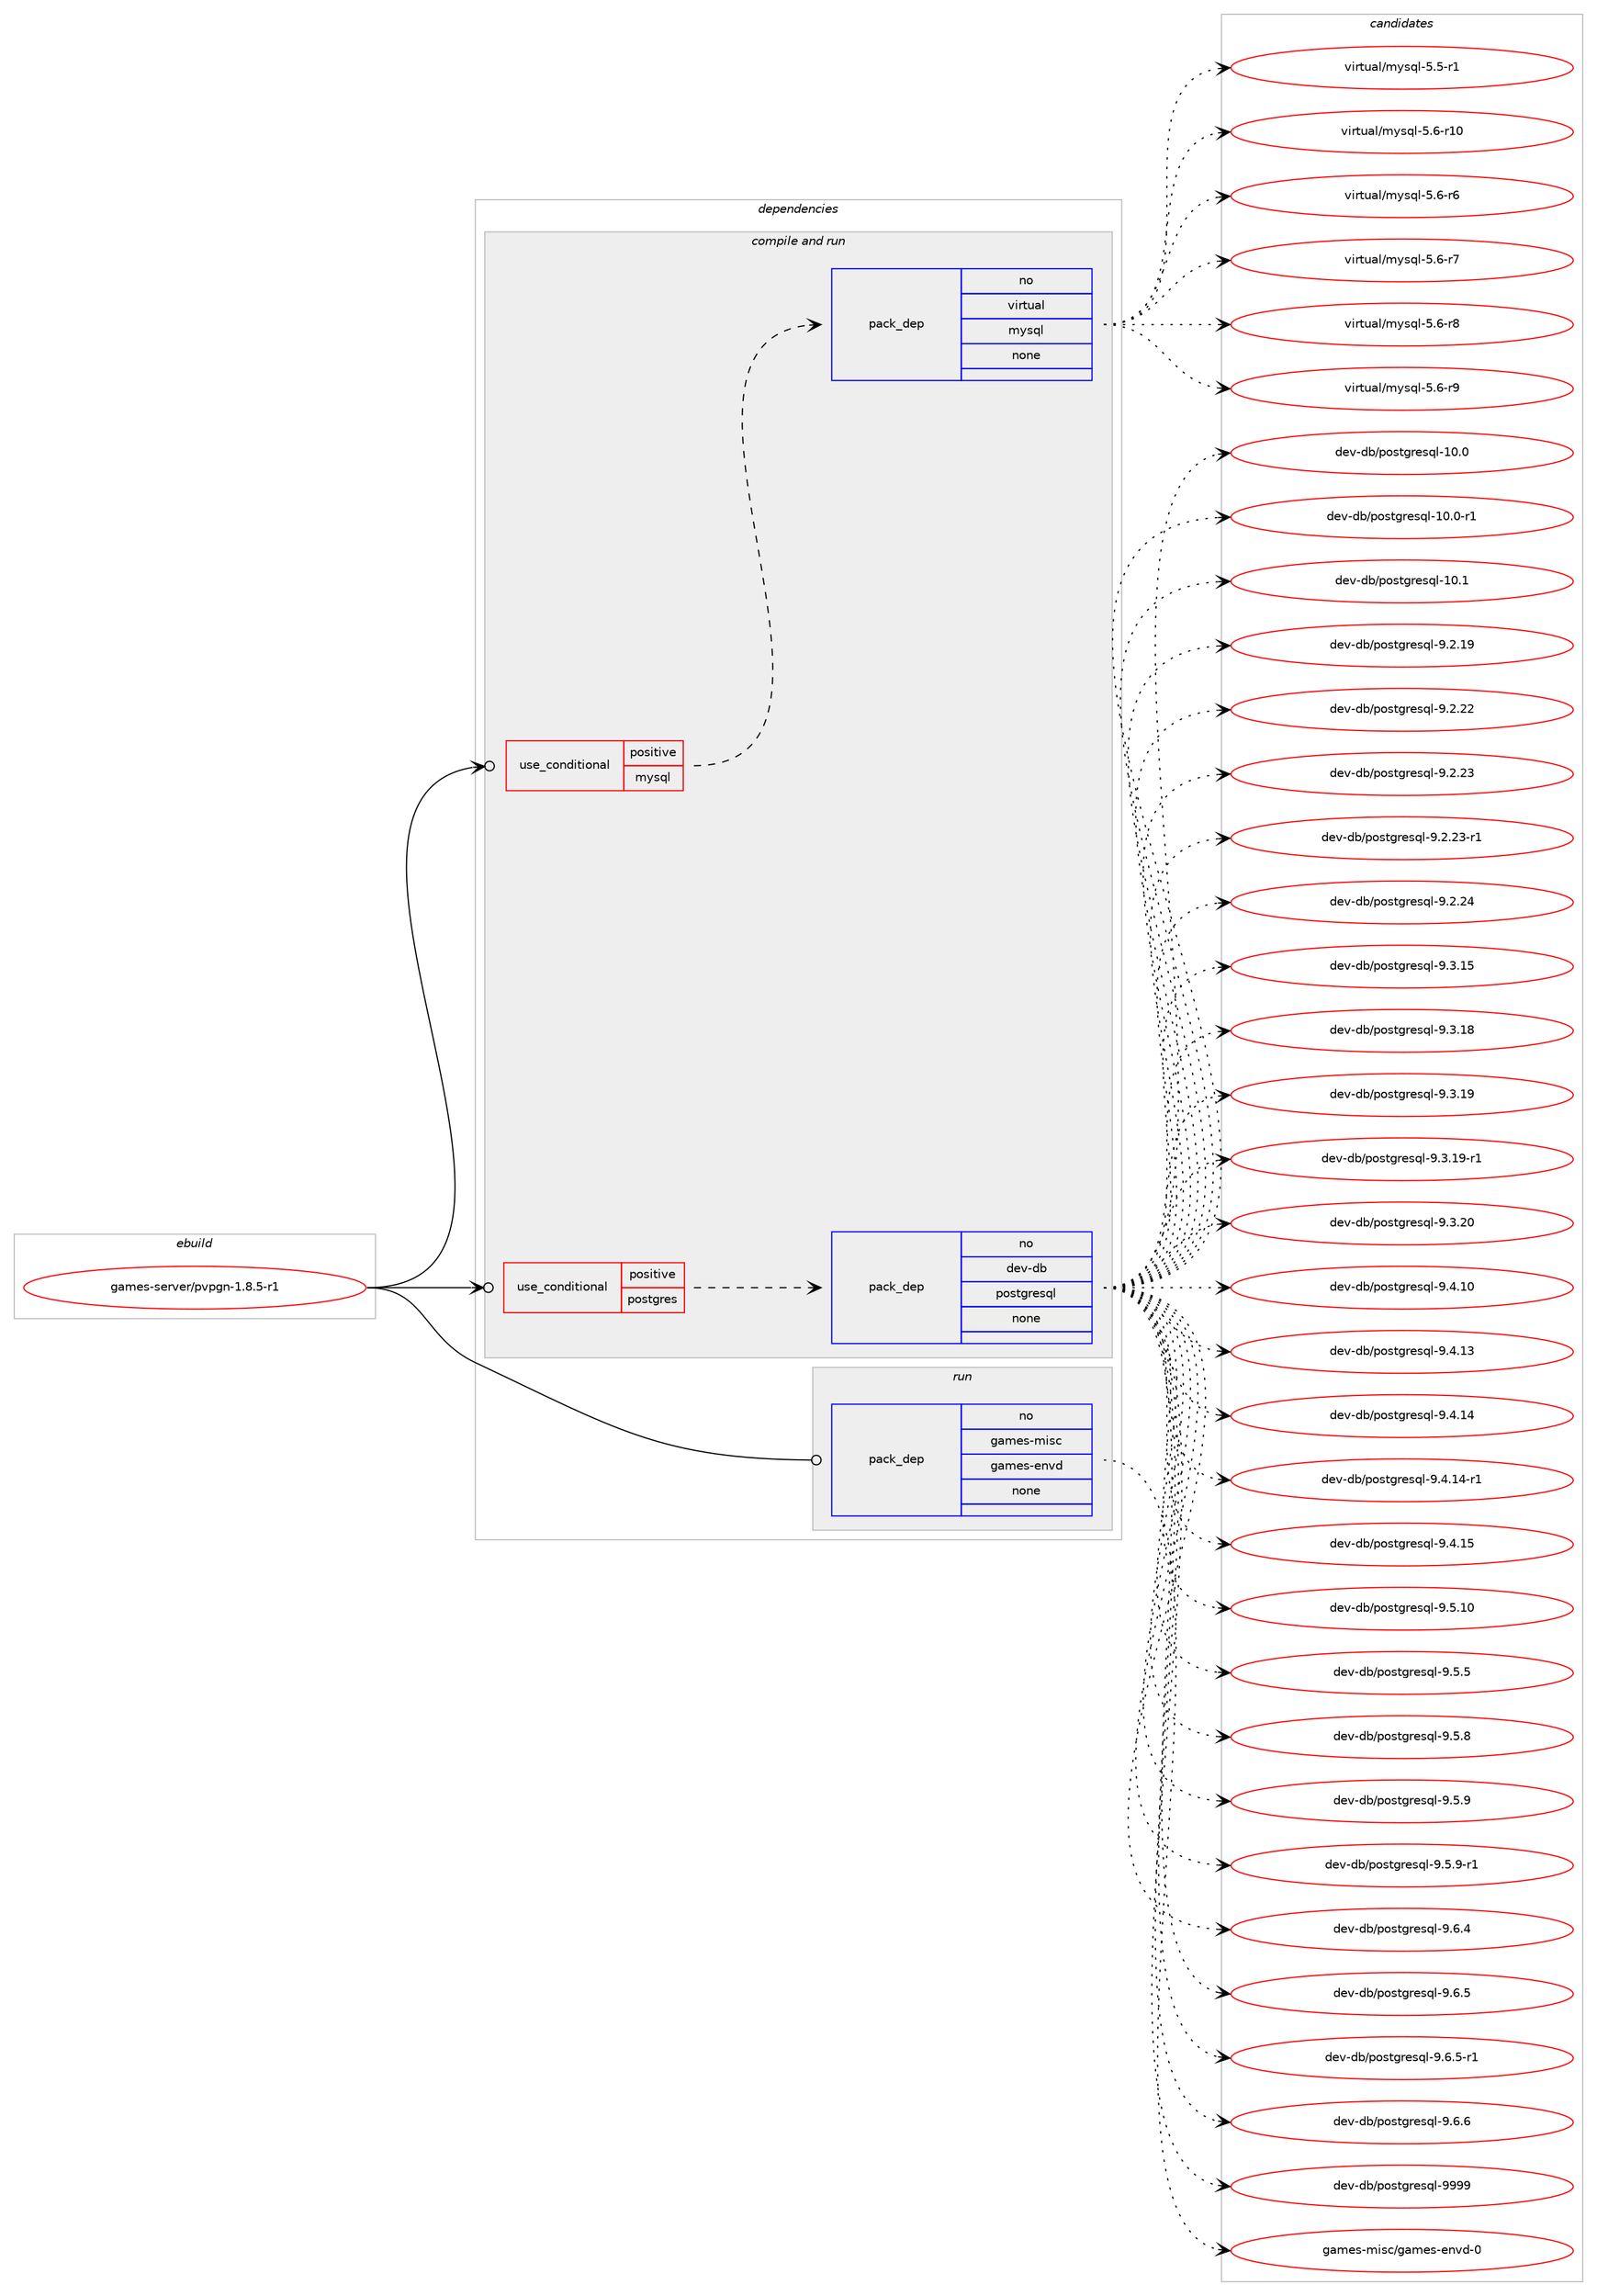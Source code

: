 digraph prolog {

# *************
# Graph options
# *************

newrank=true;
concentrate=true;
compound=true;
graph [rankdir=LR,fontname=Helvetica,fontsize=10,ranksep=1.5];#, ranksep=2.5, nodesep=0.2];
edge  [arrowhead=vee];
node  [fontname=Helvetica,fontsize=10];

# **********
# The ebuild
# **********

subgraph cluster_leftcol {
color=gray;
rank=same;
label=<<i>ebuild</i>>;
id [label="games-server/pvpgn-1.8.5-r1", color=red, width=4, href="../games-server/pvpgn-1.8.5-r1.svg"];
}

# ****************
# The dependencies
# ****************

subgraph cluster_midcol {
color=gray;
label=<<i>dependencies</i>>;
subgraph cluster_compile {
fillcolor="#eeeeee";
style=filled;
label=<<i>compile</i>>;
}
subgraph cluster_compileandrun {
fillcolor="#eeeeee";
style=filled;
label=<<i>compile and run</i>>;
subgraph cond81004 {
dependency303159 [label=<<TABLE BORDER="0" CELLBORDER="1" CELLSPACING="0" CELLPADDING="4"><TR><TD ROWSPAN="3" CELLPADDING="10">use_conditional</TD></TR><TR><TD>positive</TD></TR><TR><TD>mysql</TD></TR></TABLE>>, shape=none, color=red];
subgraph pack217405 {
dependency303160 [label=<<TABLE BORDER="0" CELLBORDER="1" CELLSPACING="0" CELLPADDING="4" WIDTH="220"><TR><TD ROWSPAN="6" CELLPADDING="30">pack_dep</TD></TR><TR><TD WIDTH="110">no</TD></TR><TR><TD>virtual</TD></TR><TR><TD>mysql</TD></TR><TR><TD>none</TD></TR><TR><TD></TD></TR></TABLE>>, shape=none, color=blue];
}
dependency303159:e -> dependency303160:w [weight=20,style="dashed",arrowhead="vee"];
}
id:e -> dependency303159:w [weight=20,style="solid",arrowhead="odotvee"];
subgraph cond81005 {
dependency303161 [label=<<TABLE BORDER="0" CELLBORDER="1" CELLSPACING="0" CELLPADDING="4"><TR><TD ROWSPAN="3" CELLPADDING="10">use_conditional</TD></TR><TR><TD>positive</TD></TR><TR><TD>postgres</TD></TR></TABLE>>, shape=none, color=red];
subgraph pack217406 {
dependency303162 [label=<<TABLE BORDER="0" CELLBORDER="1" CELLSPACING="0" CELLPADDING="4" WIDTH="220"><TR><TD ROWSPAN="6" CELLPADDING="30">pack_dep</TD></TR><TR><TD WIDTH="110">no</TD></TR><TR><TD>dev-db</TD></TR><TR><TD>postgresql</TD></TR><TR><TD>none</TD></TR><TR><TD></TD></TR></TABLE>>, shape=none, color=blue];
}
dependency303161:e -> dependency303162:w [weight=20,style="dashed",arrowhead="vee"];
}
id:e -> dependency303161:w [weight=20,style="solid",arrowhead="odotvee"];
}
subgraph cluster_run {
fillcolor="#eeeeee";
style=filled;
label=<<i>run</i>>;
subgraph pack217407 {
dependency303163 [label=<<TABLE BORDER="0" CELLBORDER="1" CELLSPACING="0" CELLPADDING="4" WIDTH="220"><TR><TD ROWSPAN="6" CELLPADDING="30">pack_dep</TD></TR><TR><TD WIDTH="110">no</TD></TR><TR><TD>games-misc</TD></TR><TR><TD>games-envd</TD></TR><TR><TD>none</TD></TR><TR><TD></TD></TR></TABLE>>, shape=none, color=blue];
}
id:e -> dependency303163:w [weight=20,style="solid",arrowhead="odot"];
}
}

# **************
# The candidates
# **************

subgraph cluster_choices {
rank=same;
color=gray;
label=<<i>candidates</i>>;

subgraph choice217405 {
color=black;
nodesep=1;
choice1181051141161179710847109121115113108455346534511449 [label="virtual/mysql-5.5-r1", color=red, width=4,href="../virtual/mysql-5.5-r1.svg"];
choice118105114116117971084710912111511310845534654451144948 [label="virtual/mysql-5.6-r10", color=red, width=4,href="../virtual/mysql-5.6-r10.svg"];
choice1181051141161179710847109121115113108455346544511454 [label="virtual/mysql-5.6-r6", color=red, width=4,href="../virtual/mysql-5.6-r6.svg"];
choice1181051141161179710847109121115113108455346544511455 [label="virtual/mysql-5.6-r7", color=red, width=4,href="../virtual/mysql-5.6-r7.svg"];
choice1181051141161179710847109121115113108455346544511456 [label="virtual/mysql-5.6-r8", color=red, width=4,href="../virtual/mysql-5.6-r8.svg"];
choice1181051141161179710847109121115113108455346544511457 [label="virtual/mysql-5.6-r9", color=red, width=4,href="../virtual/mysql-5.6-r9.svg"];
dependency303160:e -> choice1181051141161179710847109121115113108455346534511449:w [style=dotted,weight="100"];
dependency303160:e -> choice118105114116117971084710912111511310845534654451144948:w [style=dotted,weight="100"];
dependency303160:e -> choice1181051141161179710847109121115113108455346544511454:w [style=dotted,weight="100"];
dependency303160:e -> choice1181051141161179710847109121115113108455346544511455:w [style=dotted,weight="100"];
dependency303160:e -> choice1181051141161179710847109121115113108455346544511456:w [style=dotted,weight="100"];
dependency303160:e -> choice1181051141161179710847109121115113108455346544511457:w [style=dotted,weight="100"];
}
subgraph choice217406 {
color=black;
nodesep=1;
choice1001011184510098471121111151161031141011151131084549484648 [label="dev-db/postgresql-10.0", color=red, width=4,href="../dev-db/postgresql-10.0.svg"];
choice10010111845100984711211111511610311410111511310845494846484511449 [label="dev-db/postgresql-10.0-r1", color=red, width=4,href="../dev-db/postgresql-10.0-r1.svg"];
choice1001011184510098471121111151161031141011151131084549484649 [label="dev-db/postgresql-10.1", color=red, width=4,href="../dev-db/postgresql-10.1.svg"];
choice10010111845100984711211111511610311410111511310845574650464957 [label="dev-db/postgresql-9.2.19", color=red, width=4,href="../dev-db/postgresql-9.2.19.svg"];
choice10010111845100984711211111511610311410111511310845574650465050 [label="dev-db/postgresql-9.2.22", color=red, width=4,href="../dev-db/postgresql-9.2.22.svg"];
choice10010111845100984711211111511610311410111511310845574650465051 [label="dev-db/postgresql-9.2.23", color=red, width=4,href="../dev-db/postgresql-9.2.23.svg"];
choice100101118451009847112111115116103114101115113108455746504650514511449 [label="dev-db/postgresql-9.2.23-r1", color=red, width=4,href="../dev-db/postgresql-9.2.23-r1.svg"];
choice10010111845100984711211111511610311410111511310845574650465052 [label="dev-db/postgresql-9.2.24", color=red, width=4,href="../dev-db/postgresql-9.2.24.svg"];
choice10010111845100984711211111511610311410111511310845574651464953 [label="dev-db/postgresql-9.3.15", color=red, width=4,href="../dev-db/postgresql-9.3.15.svg"];
choice10010111845100984711211111511610311410111511310845574651464956 [label="dev-db/postgresql-9.3.18", color=red, width=4,href="../dev-db/postgresql-9.3.18.svg"];
choice10010111845100984711211111511610311410111511310845574651464957 [label="dev-db/postgresql-9.3.19", color=red, width=4,href="../dev-db/postgresql-9.3.19.svg"];
choice100101118451009847112111115116103114101115113108455746514649574511449 [label="dev-db/postgresql-9.3.19-r1", color=red, width=4,href="../dev-db/postgresql-9.3.19-r1.svg"];
choice10010111845100984711211111511610311410111511310845574651465048 [label="dev-db/postgresql-9.3.20", color=red, width=4,href="../dev-db/postgresql-9.3.20.svg"];
choice10010111845100984711211111511610311410111511310845574652464948 [label="dev-db/postgresql-9.4.10", color=red, width=4,href="../dev-db/postgresql-9.4.10.svg"];
choice10010111845100984711211111511610311410111511310845574652464951 [label="dev-db/postgresql-9.4.13", color=red, width=4,href="../dev-db/postgresql-9.4.13.svg"];
choice10010111845100984711211111511610311410111511310845574652464952 [label="dev-db/postgresql-9.4.14", color=red, width=4,href="../dev-db/postgresql-9.4.14.svg"];
choice100101118451009847112111115116103114101115113108455746524649524511449 [label="dev-db/postgresql-9.4.14-r1", color=red, width=4,href="../dev-db/postgresql-9.4.14-r1.svg"];
choice10010111845100984711211111511610311410111511310845574652464953 [label="dev-db/postgresql-9.4.15", color=red, width=4,href="../dev-db/postgresql-9.4.15.svg"];
choice10010111845100984711211111511610311410111511310845574653464948 [label="dev-db/postgresql-9.5.10", color=red, width=4,href="../dev-db/postgresql-9.5.10.svg"];
choice100101118451009847112111115116103114101115113108455746534653 [label="dev-db/postgresql-9.5.5", color=red, width=4,href="../dev-db/postgresql-9.5.5.svg"];
choice100101118451009847112111115116103114101115113108455746534656 [label="dev-db/postgresql-9.5.8", color=red, width=4,href="../dev-db/postgresql-9.5.8.svg"];
choice100101118451009847112111115116103114101115113108455746534657 [label="dev-db/postgresql-9.5.9", color=red, width=4,href="../dev-db/postgresql-9.5.9.svg"];
choice1001011184510098471121111151161031141011151131084557465346574511449 [label="dev-db/postgresql-9.5.9-r1", color=red, width=4,href="../dev-db/postgresql-9.5.9-r1.svg"];
choice100101118451009847112111115116103114101115113108455746544652 [label="dev-db/postgresql-9.6.4", color=red, width=4,href="../dev-db/postgresql-9.6.4.svg"];
choice100101118451009847112111115116103114101115113108455746544653 [label="dev-db/postgresql-9.6.5", color=red, width=4,href="../dev-db/postgresql-9.6.5.svg"];
choice1001011184510098471121111151161031141011151131084557465446534511449 [label="dev-db/postgresql-9.6.5-r1", color=red, width=4,href="../dev-db/postgresql-9.6.5-r1.svg"];
choice100101118451009847112111115116103114101115113108455746544654 [label="dev-db/postgresql-9.6.6", color=red, width=4,href="../dev-db/postgresql-9.6.6.svg"];
choice1001011184510098471121111151161031141011151131084557575757 [label="dev-db/postgresql-9999", color=red, width=4,href="../dev-db/postgresql-9999.svg"];
dependency303162:e -> choice1001011184510098471121111151161031141011151131084549484648:w [style=dotted,weight="100"];
dependency303162:e -> choice10010111845100984711211111511610311410111511310845494846484511449:w [style=dotted,weight="100"];
dependency303162:e -> choice1001011184510098471121111151161031141011151131084549484649:w [style=dotted,weight="100"];
dependency303162:e -> choice10010111845100984711211111511610311410111511310845574650464957:w [style=dotted,weight="100"];
dependency303162:e -> choice10010111845100984711211111511610311410111511310845574650465050:w [style=dotted,weight="100"];
dependency303162:e -> choice10010111845100984711211111511610311410111511310845574650465051:w [style=dotted,weight="100"];
dependency303162:e -> choice100101118451009847112111115116103114101115113108455746504650514511449:w [style=dotted,weight="100"];
dependency303162:e -> choice10010111845100984711211111511610311410111511310845574650465052:w [style=dotted,weight="100"];
dependency303162:e -> choice10010111845100984711211111511610311410111511310845574651464953:w [style=dotted,weight="100"];
dependency303162:e -> choice10010111845100984711211111511610311410111511310845574651464956:w [style=dotted,weight="100"];
dependency303162:e -> choice10010111845100984711211111511610311410111511310845574651464957:w [style=dotted,weight="100"];
dependency303162:e -> choice100101118451009847112111115116103114101115113108455746514649574511449:w [style=dotted,weight="100"];
dependency303162:e -> choice10010111845100984711211111511610311410111511310845574651465048:w [style=dotted,weight="100"];
dependency303162:e -> choice10010111845100984711211111511610311410111511310845574652464948:w [style=dotted,weight="100"];
dependency303162:e -> choice10010111845100984711211111511610311410111511310845574652464951:w [style=dotted,weight="100"];
dependency303162:e -> choice10010111845100984711211111511610311410111511310845574652464952:w [style=dotted,weight="100"];
dependency303162:e -> choice100101118451009847112111115116103114101115113108455746524649524511449:w [style=dotted,weight="100"];
dependency303162:e -> choice10010111845100984711211111511610311410111511310845574652464953:w [style=dotted,weight="100"];
dependency303162:e -> choice10010111845100984711211111511610311410111511310845574653464948:w [style=dotted,weight="100"];
dependency303162:e -> choice100101118451009847112111115116103114101115113108455746534653:w [style=dotted,weight="100"];
dependency303162:e -> choice100101118451009847112111115116103114101115113108455746534656:w [style=dotted,weight="100"];
dependency303162:e -> choice100101118451009847112111115116103114101115113108455746534657:w [style=dotted,weight="100"];
dependency303162:e -> choice1001011184510098471121111151161031141011151131084557465346574511449:w [style=dotted,weight="100"];
dependency303162:e -> choice100101118451009847112111115116103114101115113108455746544652:w [style=dotted,weight="100"];
dependency303162:e -> choice100101118451009847112111115116103114101115113108455746544653:w [style=dotted,weight="100"];
dependency303162:e -> choice1001011184510098471121111151161031141011151131084557465446534511449:w [style=dotted,weight="100"];
dependency303162:e -> choice100101118451009847112111115116103114101115113108455746544654:w [style=dotted,weight="100"];
dependency303162:e -> choice1001011184510098471121111151161031141011151131084557575757:w [style=dotted,weight="100"];
}
subgraph choice217407 {
color=black;
nodesep=1;
choice1039710910111545109105115994710397109101115451011101181004548 [label="games-misc/games-envd-0", color=red, width=4,href="../games-misc/games-envd-0.svg"];
dependency303163:e -> choice1039710910111545109105115994710397109101115451011101181004548:w [style=dotted,weight="100"];
}
}

}
